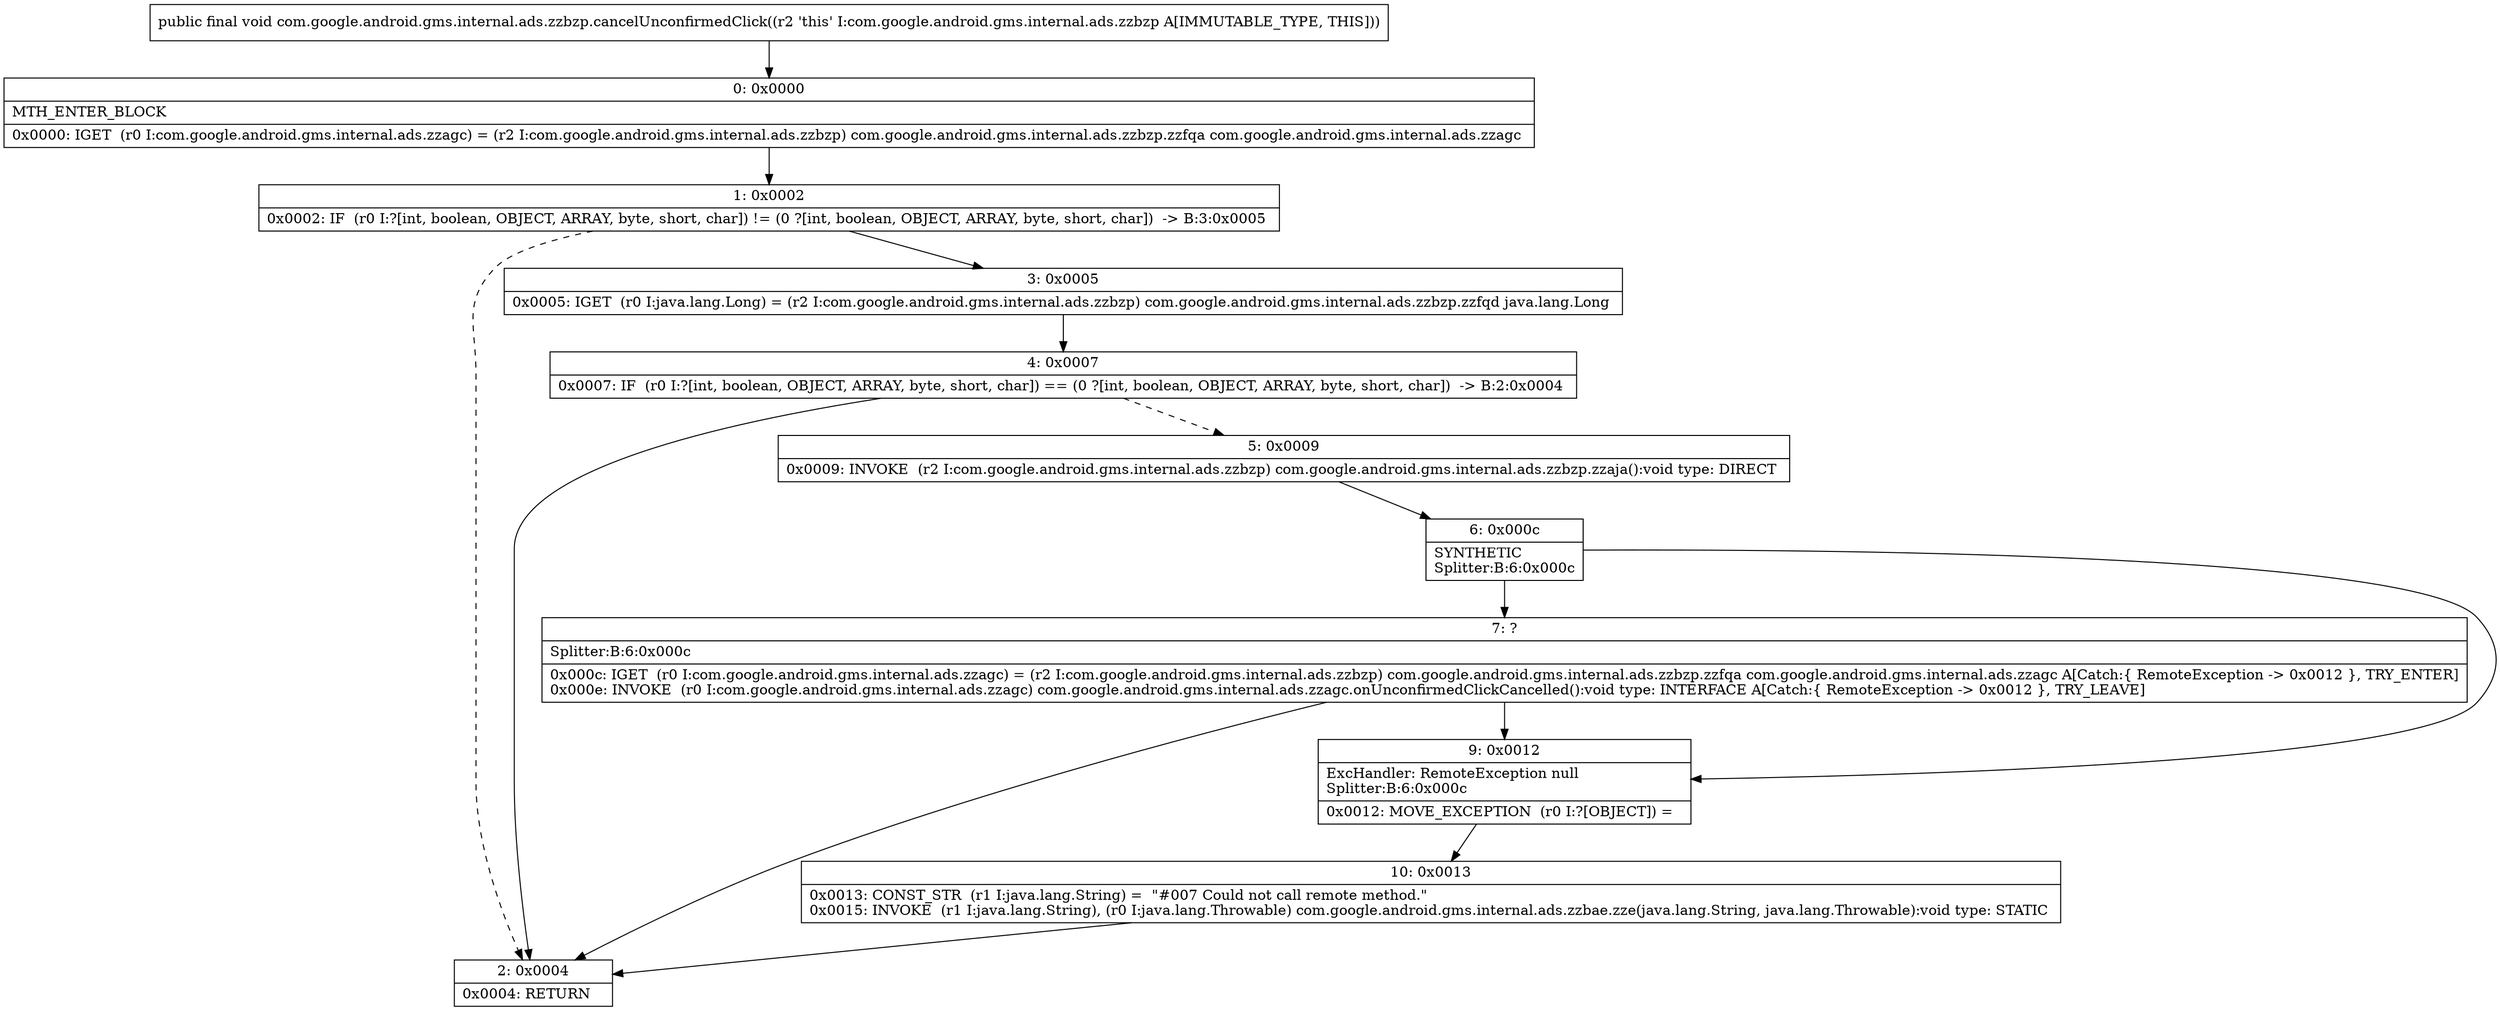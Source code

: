 digraph "CFG forcom.google.android.gms.internal.ads.zzbzp.cancelUnconfirmedClick()V" {
Node_0 [shape=record,label="{0\:\ 0x0000|MTH_ENTER_BLOCK\l|0x0000: IGET  (r0 I:com.google.android.gms.internal.ads.zzagc) = (r2 I:com.google.android.gms.internal.ads.zzbzp) com.google.android.gms.internal.ads.zzbzp.zzfqa com.google.android.gms.internal.ads.zzagc \l}"];
Node_1 [shape=record,label="{1\:\ 0x0002|0x0002: IF  (r0 I:?[int, boolean, OBJECT, ARRAY, byte, short, char]) != (0 ?[int, boolean, OBJECT, ARRAY, byte, short, char])  \-\> B:3:0x0005 \l}"];
Node_2 [shape=record,label="{2\:\ 0x0004|0x0004: RETURN   \l}"];
Node_3 [shape=record,label="{3\:\ 0x0005|0x0005: IGET  (r0 I:java.lang.Long) = (r2 I:com.google.android.gms.internal.ads.zzbzp) com.google.android.gms.internal.ads.zzbzp.zzfqd java.lang.Long \l}"];
Node_4 [shape=record,label="{4\:\ 0x0007|0x0007: IF  (r0 I:?[int, boolean, OBJECT, ARRAY, byte, short, char]) == (0 ?[int, boolean, OBJECT, ARRAY, byte, short, char])  \-\> B:2:0x0004 \l}"];
Node_5 [shape=record,label="{5\:\ 0x0009|0x0009: INVOKE  (r2 I:com.google.android.gms.internal.ads.zzbzp) com.google.android.gms.internal.ads.zzbzp.zzaja():void type: DIRECT \l}"];
Node_6 [shape=record,label="{6\:\ 0x000c|SYNTHETIC\lSplitter:B:6:0x000c\l}"];
Node_7 [shape=record,label="{7\:\ ?|Splitter:B:6:0x000c\l|0x000c: IGET  (r0 I:com.google.android.gms.internal.ads.zzagc) = (r2 I:com.google.android.gms.internal.ads.zzbzp) com.google.android.gms.internal.ads.zzbzp.zzfqa com.google.android.gms.internal.ads.zzagc A[Catch:\{ RemoteException \-\> 0x0012 \}, TRY_ENTER]\l0x000e: INVOKE  (r0 I:com.google.android.gms.internal.ads.zzagc) com.google.android.gms.internal.ads.zzagc.onUnconfirmedClickCancelled():void type: INTERFACE A[Catch:\{ RemoteException \-\> 0x0012 \}, TRY_LEAVE]\l}"];
Node_9 [shape=record,label="{9\:\ 0x0012|ExcHandler: RemoteException null\lSplitter:B:6:0x000c\l|0x0012: MOVE_EXCEPTION  (r0 I:?[OBJECT]) =  \l}"];
Node_10 [shape=record,label="{10\:\ 0x0013|0x0013: CONST_STR  (r1 I:java.lang.String) =  \"#007 Could not call remote method.\" \l0x0015: INVOKE  (r1 I:java.lang.String), (r0 I:java.lang.Throwable) com.google.android.gms.internal.ads.zzbae.zze(java.lang.String, java.lang.Throwable):void type: STATIC \l}"];
MethodNode[shape=record,label="{public final void com.google.android.gms.internal.ads.zzbzp.cancelUnconfirmedClick((r2 'this' I:com.google.android.gms.internal.ads.zzbzp A[IMMUTABLE_TYPE, THIS])) }"];
MethodNode -> Node_0;
Node_0 -> Node_1;
Node_1 -> Node_2[style=dashed];
Node_1 -> Node_3;
Node_3 -> Node_4;
Node_4 -> Node_2;
Node_4 -> Node_5[style=dashed];
Node_5 -> Node_6;
Node_6 -> Node_7;
Node_6 -> Node_9;
Node_7 -> Node_9;
Node_7 -> Node_2;
Node_9 -> Node_10;
Node_10 -> Node_2;
}

